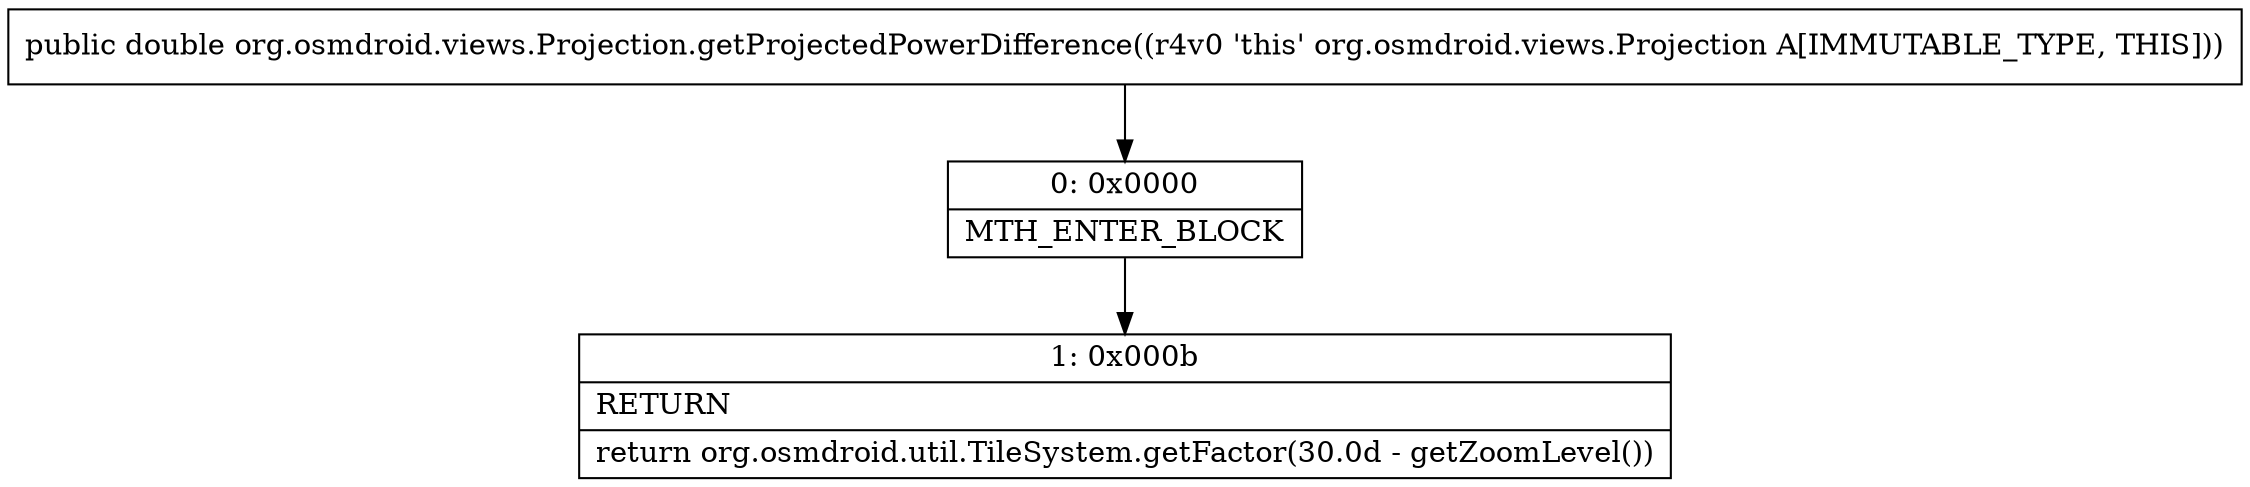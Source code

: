 digraph "CFG fororg.osmdroid.views.Projection.getProjectedPowerDifference()D" {
Node_0 [shape=record,label="{0\:\ 0x0000|MTH_ENTER_BLOCK\l}"];
Node_1 [shape=record,label="{1\:\ 0x000b|RETURN\l|return org.osmdroid.util.TileSystem.getFactor(30.0d \- getZoomLevel())\l}"];
MethodNode[shape=record,label="{public double org.osmdroid.views.Projection.getProjectedPowerDifference((r4v0 'this' org.osmdroid.views.Projection A[IMMUTABLE_TYPE, THIS])) }"];
MethodNode -> Node_0;
Node_0 -> Node_1;
}

